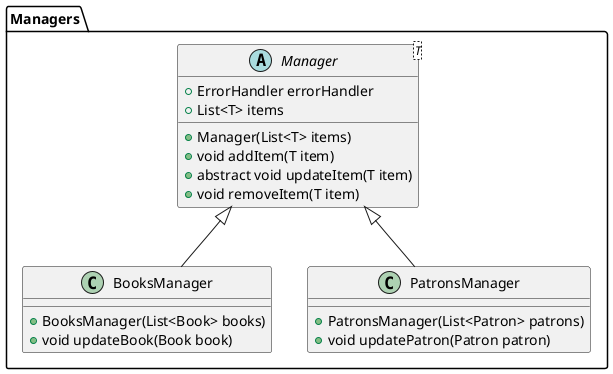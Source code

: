 @startuml Managers

package "Managers" {
    abstract class Manager<T> {
        +ErrorHandler errorHandler
        +List<T> items
        +Manager(List<T> items)
        +void addItem(T item)
        +abstract void updateItem(T item)
        +void removeItem(T item)
    }

    class BooksManager extends Manager {
        +BooksManager(List<Book> books)
        +void updateBook(Book book)
    }

    class PatronsManager extends Manager {
        +PatronsManager(List<Patron> patrons)
        +void updatePatron(Patron patron)
    }
}

@enduml
